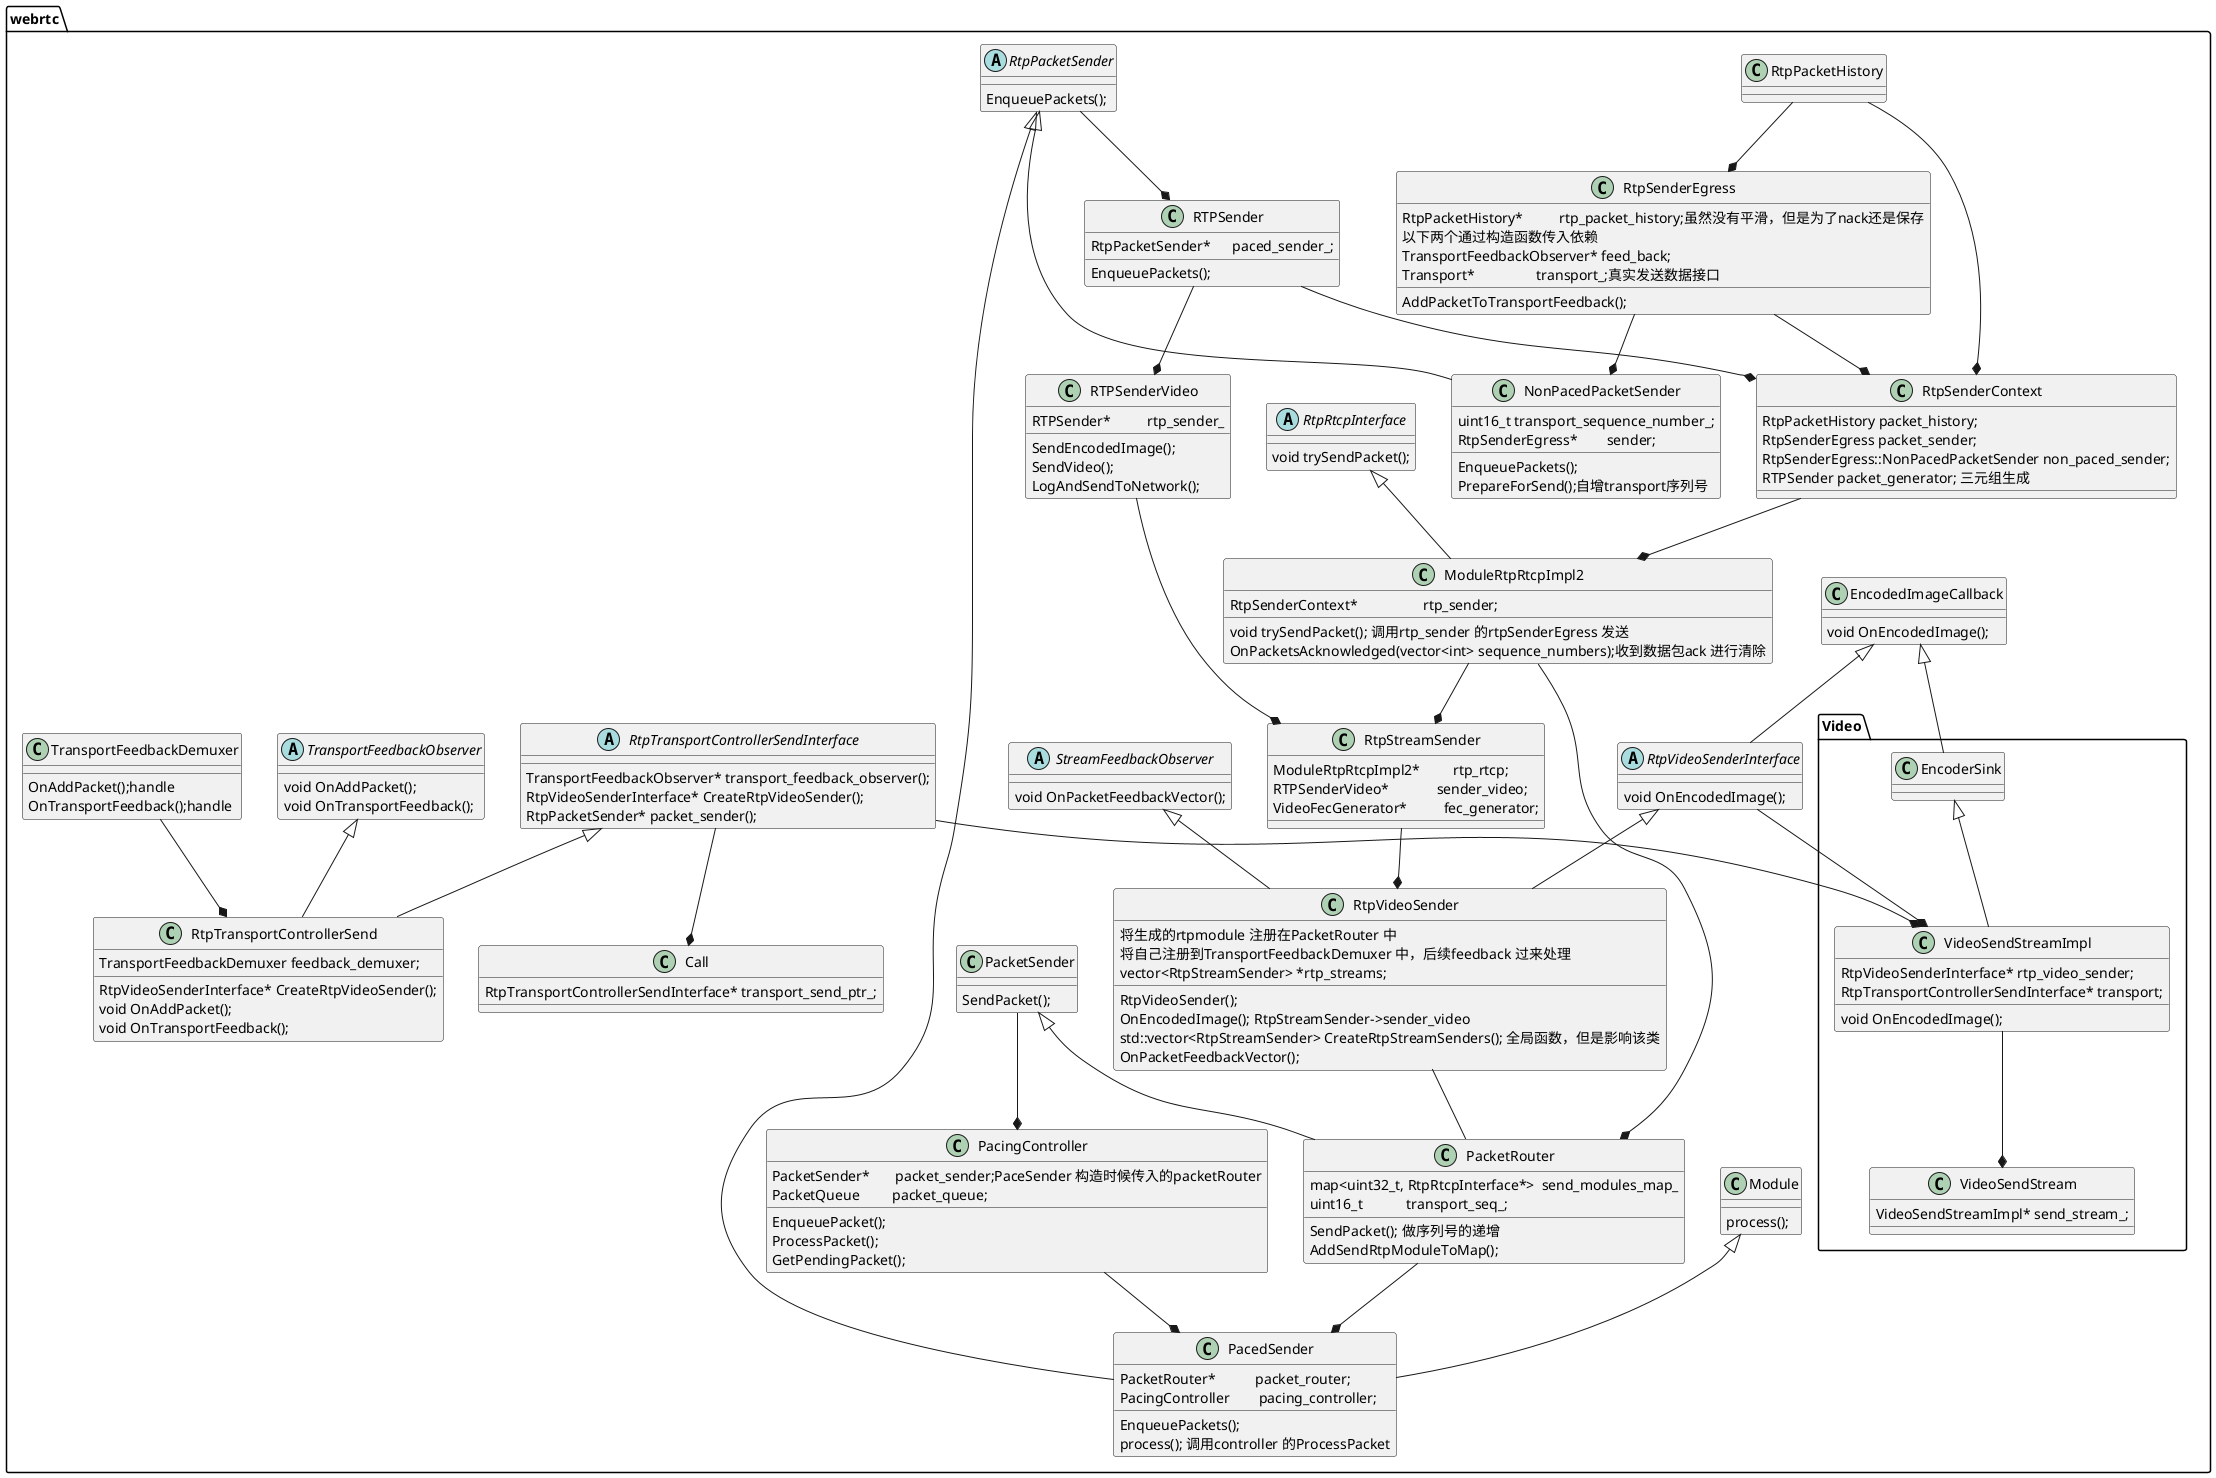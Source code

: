 @startuml

package webrtc
{
    class EncodedImageCallback
    {
        void OnEncodedImage();
    }

    abstract class RtpVideoSenderInterface 
    {
        void OnEncodedImage();
    }

    EncodedImageCallback <|-- RtpVideoSenderInterface

    class RTPSenderVideo
    {
        RTPSender*          rtp_sender_
        SendEncodedImage();
        SendVideo();
        LogAndSendToNetwork();
    }

    abstract class RtpPacketSender
    {
        EnqueuePackets();
    }

    class RtpPacketHistory
    {

    }

    abstract class TransportFeedbackObserver
    {
        void OnAddPacket();
        void OnTransportFeedback();
    }

    class RtpSenderEgress
    {
        RtpPacketHistory*          rtp_packet_history;虽然没有平滑，但是为了nack还是保存
        以下两个通过构造函数传入依赖
        TransportFeedbackObserver* feed_back;
        Transport*                 transport_;真实发送数据接口
        AddPacketToTransportFeedback();
    }

    RtpPacketHistory --* RtpSenderEgress  

    class NonPacedPacketSender
    {
        uint16_t transport_sequence_number_;
        RtpSenderEgress*        sender;
        EnqueuePackets();
        PrepareForSend();自增transport序列号
    }

    RtpSenderEgress --* NonPacedPacketSender

    class PacketSender
    {
        SendPacket();
    }

    class PacketRouter
    {
        map<uint32_t, RtpRtcpInterface*>  send_modules_map_
        uint16_t            transport_seq_;
        SendPacket(); 做序列号的递增
        AddSendRtpModuleToMap();
    }

    ModuleRtpRtcpImpl2 --* PacketRouter

    PacketSender <|-- PacketRouter

    class PacingController
    {
        PacketSender*       packet_sender;PaceSender 构造时候传入的packetRouter
        PacketQueue         packet_queue;
        EnqueuePacket();
        ProcessPacket();
        GetPendingPacket();
    }

    class Module
    {
        process();
    }

    class PacedSender
    {
        PacketRouter*           packet_router;
        PacingController        pacing_controller;
        EnqueuePackets();
        process(); 调用controller 的ProcessPacket
    }

    PacketRouter --* PacedSender
    Module <|-- PacedSender

    PacingController --* PacedSender
    PacketSender --* PacingController

    RtpPacketSender <|-- PacedSender
    RtpPacketSender <|-- NonPacedPacketSender

    class RTPSender
    {
        RtpPacketSender*      paced_sender_;  
        EnqueuePackets();
    }

    RtpPacketSender --* RTPSender

    class RtpSenderContext
    {
        RtpPacketHistory packet_history;
        RtpSenderEgress packet_sender;
        RtpSenderEgress::NonPacedPacketSender non_paced_sender;
        RTPSender packet_generator; 三元组生成
    }

    RtpPacketHistory --* RtpSenderContext  

    RTPSender --* RTPSenderVideo

    RtpSenderEgress --* RtpSenderContext

    RTPSender --* RtpSenderContext

    abstract class RtpRtcpInterface
    {
        void trySendPacket();
    }

    class ModuleRtpRtcpImpl2
    {
        RtpSenderContext*                  rtp_sender;
        void trySendPacket(); 调用rtp_sender 的rtpSenderEgress 发送
        OnPacketsAcknowledged(vector<int> sequence_numbers);收到数据包ack 进行清除
    }

    RtpRtcpInterface <|-- ModuleRtpRtcpImpl2

    RtpSenderContext --* ModuleRtpRtcpImpl2

    class RtpStreamSender
    {
        ModuleRtpRtcpImpl2*         rtp_rtcp;
        RTPSenderVideo*             sender_video;
        VideoFecGenerator*          fec_generator;
    }

    ModuleRtpRtcpImpl2 --* RtpStreamSender
    RTPSenderVideo --* RtpStreamSender

    abstract class StreamFeedbackObserver
    {
        void OnPacketFeedbackVector();
    }

    class RtpVideoSender
    {
        将生成的rtpmodule 注册在PacketRouter 中
        将自己注册到TransportFeedbackDemuxer 中，后续feedback 过来处理
        RtpVideoSender();
        OnEncodedImage(); RtpStreamSender->sender_video
        std::vector<RtpStreamSender> CreateRtpStreamSenders(); 全局函数，但是影响该类
        vector<RtpStreamSender> *rtp_streams;
        OnPacketFeedbackVector();
    }
    
    StreamFeedbackObserver <|-- RtpVideoSender
    RtpStreamSender --* RtpVideoSender
    RtpVideoSender -- PacketRouter
    RtpVideoSenderInterface <|-- RtpVideoSender

    abstract class RtpTransportControllerSendInterface
    {
        TransportFeedbackObserver* transport_feedback_observer();
        RtpVideoSenderInterface* CreateRtpVideoSender();
        RtpPacketSender* packet_sender();
    }

    class TransportFeedbackDemuxer
    {
        OnAddPacket();handle
        OnTransportFeedback();handle
    }

    class RtpTransportControllerSend
    {
        TransportFeedbackDemuxer feedback_demuxer;
        RtpVideoSenderInterface* CreateRtpVideoSender();
        void OnAddPacket();
        void OnTransportFeedback();
    }

    TransportFeedbackDemuxer --* RtpTransportControllerSend
    RtpTransportControllerSendInterface <|-- RtpTransportControllerSend
    TransportFeedbackObserver <|-- RtpTransportControllerSend

    package Video 
    {
        class EncoderSink
        {

        }

        EncodedImageCallback <|-- EncoderSink

        class VideoSendStreamImpl
        {
            void OnEncodedImage();
            RtpVideoSenderInterface* rtp_video_sender;
            RtpTransportControllerSendInterface* transport;
        }
        RtpTransportControllerSendInterface --* VideoSendStreamImpl
        EncoderSink <|-- VideoSendStreamImpl
        RtpVideoSenderInterface --* VideoSendStreamImpl

        class VideoSendStream 
        {
            VideoSendStreamImpl* send_stream_;
        }

        VideoSendStreamImpl --* VideoSendStream
    }

    class Call 
    {
        RtpTransportControllerSendInterface* transport_send_ptr_;
    }

    RtpTransportControllerSendInterface --* Call
}


@enduml
